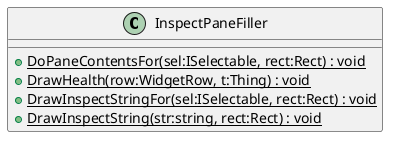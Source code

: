 @startuml
class InspectPaneFiller {
    + {static} DoPaneContentsFor(sel:ISelectable, rect:Rect) : void
    + {static} DrawHealth(row:WidgetRow, t:Thing) : void
    + {static} DrawInspectStringFor(sel:ISelectable, rect:Rect) : void
    + {static} DrawInspectString(str:string, rect:Rect) : void
}
@enduml
